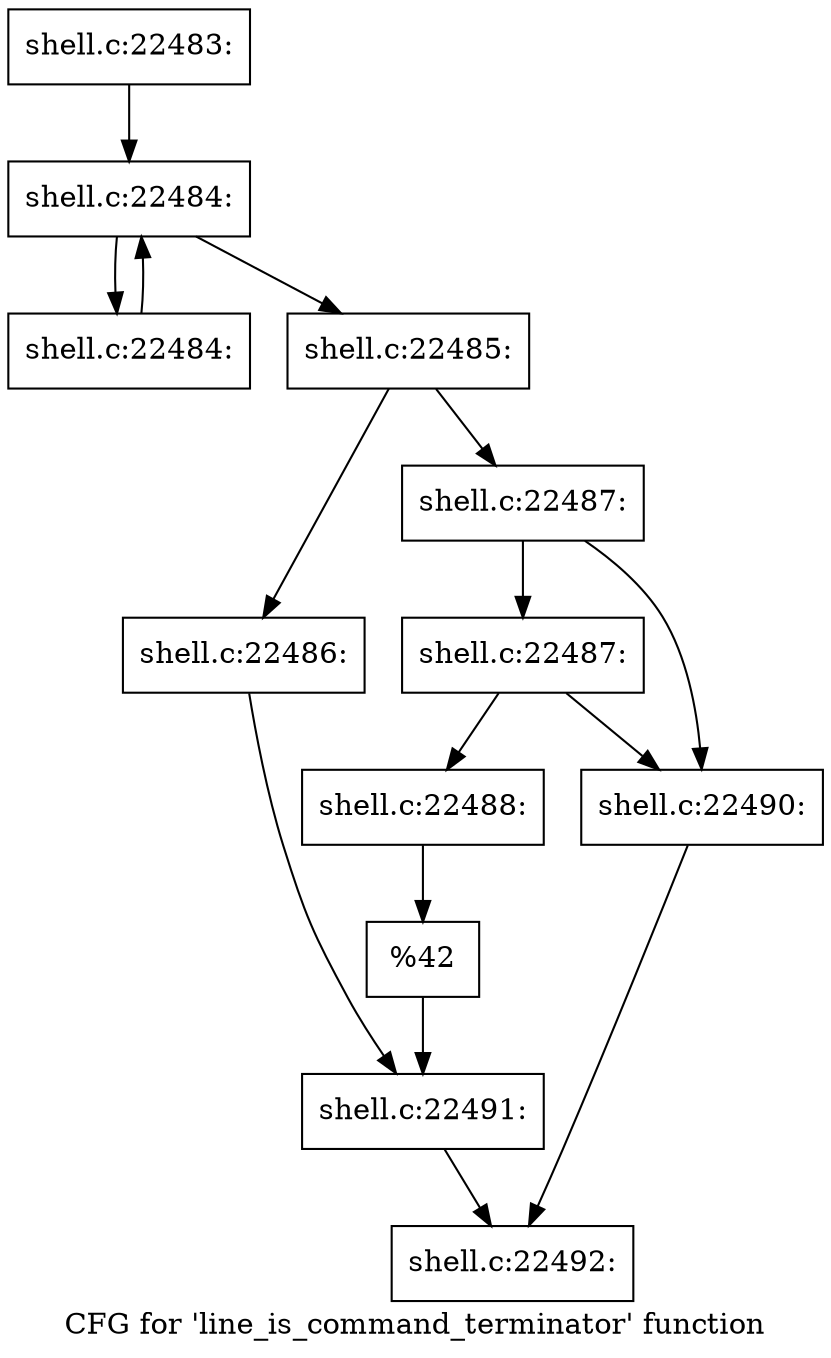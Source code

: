 digraph "CFG for 'line_is_command_terminator' function" {
	label="CFG for 'line_is_command_terminator' function";

	Node0x5602774cb6d0 [shape=record,label="{shell.c:22483:}"];
	Node0x5602774cb6d0 -> Node0x5602774cadb0;
	Node0x5602774cadb0 [shape=record,label="{shell.c:22484:}"];
	Node0x5602774cadb0 -> Node0x5602774d13d0;
	Node0x5602774cadb0 -> Node0x5602774cae30;
	Node0x5602774d13d0 [shape=record,label="{shell.c:22484:}"];
	Node0x5602774d13d0 -> Node0x5602774cadb0;
	Node0x5602774cae30 [shape=record,label="{shell.c:22485:}"];
	Node0x5602774cae30 -> Node0x5602774d1990;
	Node0x5602774cae30 -> Node0x5602774d1a30;
	Node0x5602774d1990 [shape=record,label="{shell.c:22486:}"];
	Node0x5602774d1990 -> Node0x5602774d19e0;
	Node0x5602774d1a30 [shape=record,label="{shell.c:22487:}"];
	Node0x5602774d1a30 -> Node0x5602774d2230;
	Node0x5602774d1a30 -> Node0x5602774d21e0;
	Node0x5602774d2230 [shape=record,label="{shell.c:22487:}"];
	Node0x5602774d2230 -> Node0x5602774d2140;
	Node0x5602774d2230 -> Node0x5602774d21e0;
	Node0x5602774d2140 [shape=record,label="{shell.c:22488:}"];
	Node0x5602774d2140 -> Node0x5602774d2190;
	Node0x5602774d21e0 [shape=record,label="{shell.c:22490:}"];
	Node0x5602774d21e0 -> Node0x5602774cabc0;
	Node0x5602774d2190 [shape=record,label="{%42}"];
	Node0x5602774d2190 -> Node0x5602774d19e0;
	Node0x5602774d19e0 [shape=record,label="{shell.c:22491:}"];
	Node0x5602774d19e0 -> Node0x5602774cabc0;
	Node0x5602774cabc0 [shape=record,label="{shell.c:22492:}"];
}
